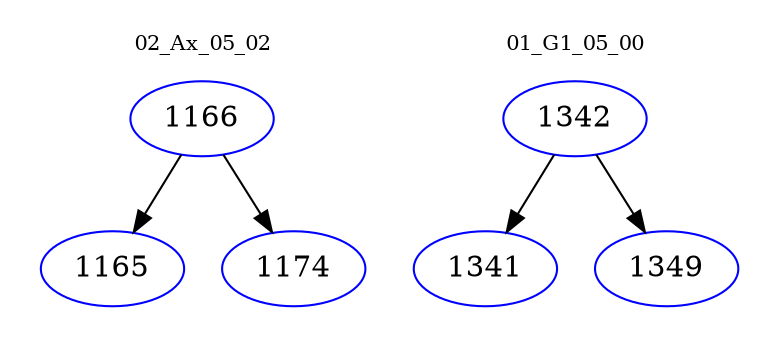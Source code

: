 digraph{
subgraph cluster_0 {
color = white
label = "02_Ax_05_02";
fontsize=10;
T0_1166 [label="1166", color="blue"]
T0_1166 -> T0_1165 [color="black"]
T0_1165 [label="1165", color="blue"]
T0_1166 -> T0_1174 [color="black"]
T0_1174 [label="1174", color="blue"]
}
subgraph cluster_1 {
color = white
label = "01_G1_05_00";
fontsize=10;
T1_1342 [label="1342", color="blue"]
T1_1342 -> T1_1341 [color="black"]
T1_1341 [label="1341", color="blue"]
T1_1342 -> T1_1349 [color="black"]
T1_1349 [label="1349", color="blue"]
}
}
